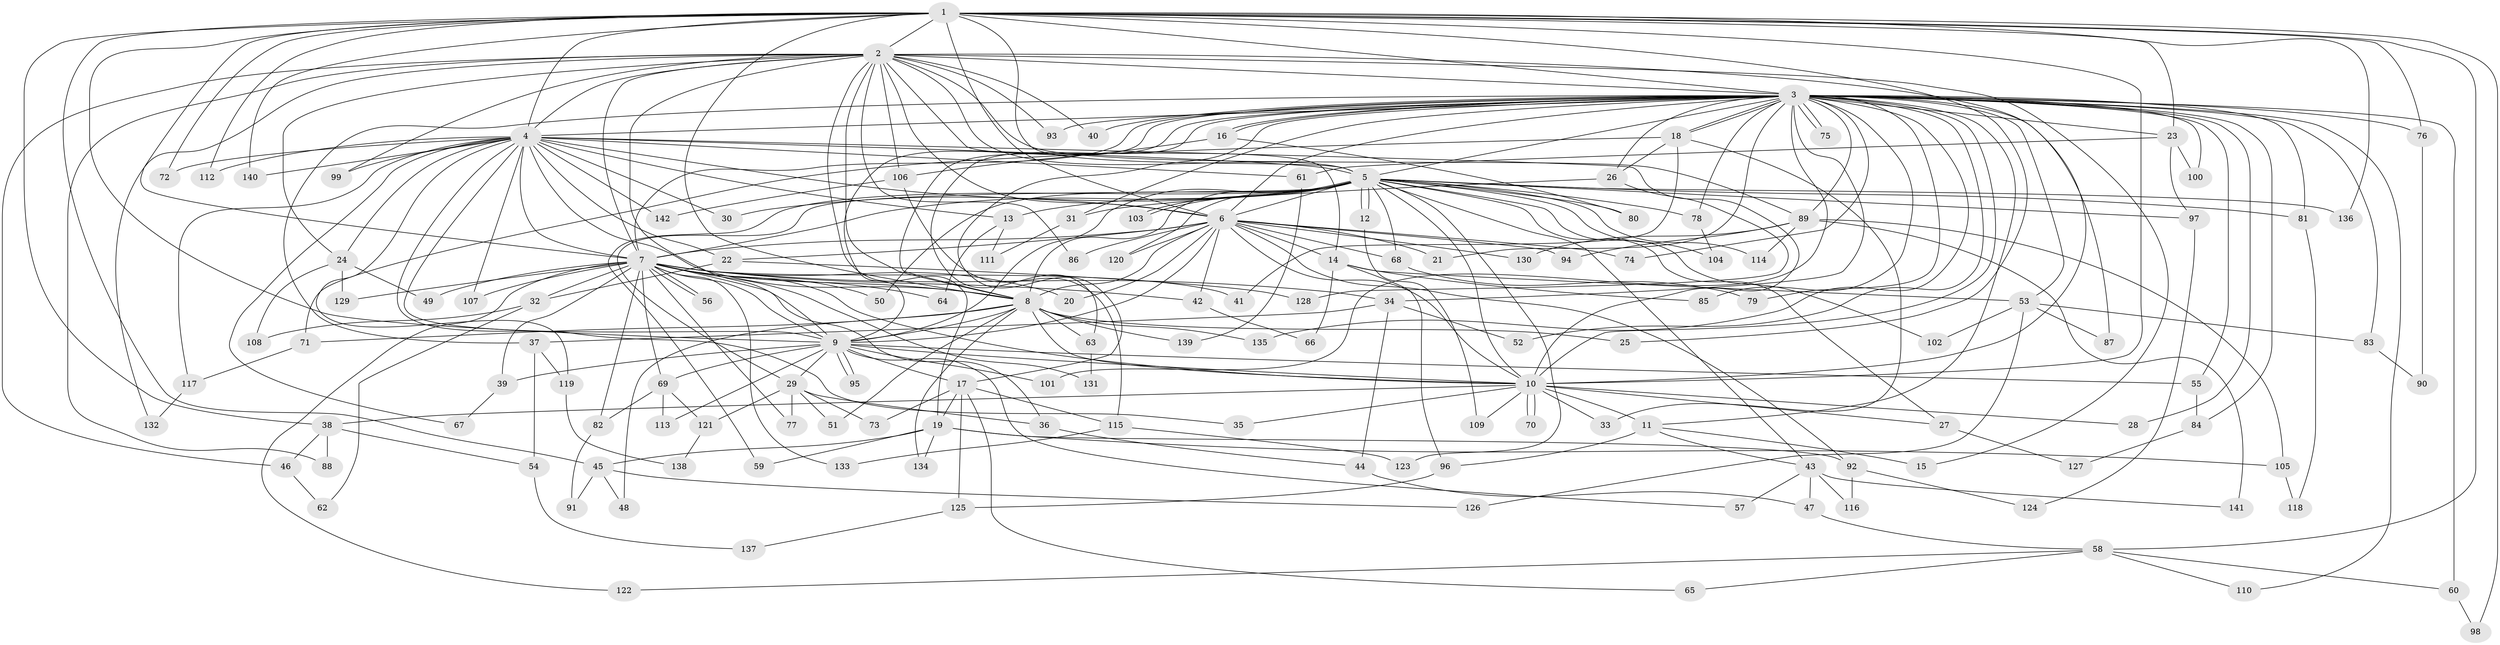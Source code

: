 // Generated by graph-tools (version 1.1) at 2025/35/03/09/25 02:35:08]
// undirected, 142 vertices, 309 edges
graph export_dot {
graph [start="1"]
  node [color=gray90,style=filled];
  1;
  2;
  3;
  4;
  5;
  6;
  7;
  8;
  9;
  10;
  11;
  12;
  13;
  14;
  15;
  16;
  17;
  18;
  19;
  20;
  21;
  22;
  23;
  24;
  25;
  26;
  27;
  28;
  29;
  30;
  31;
  32;
  33;
  34;
  35;
  36;
  37;
  38;
  39;
  40;
  41;
  42;
  43;
  44;
  45;
  46;
  47;
  48;
  49;
  50;
  51;
  52;
  53;
  54;
  55;
  56;
  57;
  58;
  59;
  60;
  61;
  62;
  63;
  64;
  65;
  66;
  67;
  68;
  69;
  70;
  71;
  72;
  73;
  74;
  75;
  76;
  77;
  78;
  79;
  80;
  81;
  82;
  83;
  84;
  85;
  86;
  87;
  88;
  89;
  90;
  91;
  92;
  93;
  94;
  95;
  96;
  97;
  98;
  99;
  100;
  101;
  102;
  103;
  104;
  105;
  106;
  107;
  108;
  109;
  110;
  111;
  112;
  113;
  114;
  115;
  116;
  117;
  118;
  119;
  120;
  121;
  122;
  123;
  124;
  125;
  126;
  127;
  128;
  129;
  130;
  131;
  132;
  133;
  134;
  135;
  136;
  137;
  138;
  139;
  140;
  141;
  142;
  1 -- 2;
  1 -- 3;
  1 -- 4;
  1 -- 5;
  1 -- 6;
  1 -- 7;
  1 -- 8;
  1 -- 9;
  1 -- 10;
  1 -- 23;
  1 -- 25;
  1 -- 38;
  1 -- 45;
  1 -- 58;
  1 -- 72;
  1 -- 76;
  1 -- 98;
  1 -- 112;
  1 -- 136;
  1 -- 140;
  2 -- 3;
  2 -- 4;
  2 -- 5;
  2 -- 6;
  2 -- 7;
  2 -- 8;
  2 -- 9;
  2 -- 10;
  2 -- 14;
  2 -- 15;
  2 -- 19;
  2 -- 24;
  2 -- 40;
  2 -- 46;
  2 -- 86;
  2 -- 88;
  2 -- 89;
  2 -- 93;
  2 -- 99;
  2 -- 106;
  2 -- 132;
  3 -- 4;
  3 -- 5;
  3 -- 6;
  3 -- 7;
  3 -- 8;
  3 -- 9;
  3 -- 10;
  3 -- 11;
  3 -- 16;
  3 -- 16;
  3 -- 17;
  3 -- 18;
  3 -- 18;
  3 -- 21;
  3 -- 23;
  3 -- 26;
  3 -- 28;
  3 -- 31;
  3 -- 34;
  3 -- 37;
  3 -- 40;
  3 -- 52;
  3 -- 53;
  3 -- 55;
  3 -- 60;
  3 -- 63;
  3 -- 74;
  3 -- 75;
  3 -- 75;
  3 -- 76;
  3 -- 78;
  3 -- 79;
  3 -- 81;
  3 -- 83;
  3 -- 84;
  3 -- 85;
  3 -- 87;
  3 -- 89;
  3 -- 93;
  3 -- 100;
  3 -- 101;
  3 -- 110;
  3 -- 135;
  4 -- 5;
  4 -- 6;
  4 -- 7;
  4 -- 8;
  4 -- 9;
  4 -- 10;
  4 -- 13;
  4 -- 22;
  4 -- 24;
  4 -- 30;
  4 -- 35;
  4 -- 61;
  4 -- 67;
  4 -- 72;
  4 -- 99;
  4 -- 107;
  4 -- 112;
  4 -- 117;
  4 -- 119;
  4 -- 140;
  4 -- 142;
  5 -- 6;
  5 -- 7;
  5 -- 8;
  5 -- 9;
  5 -- 10;
  5 -- 12;
  5 -- 12;
  5 -- 13;
  5 -- 27;
  5 -- 29;
  5 -- 30;
  5 -- 43;
  5 -- 50;
  5 -- 59;
  5 -- 68;
  5 -- 78;
  5 -- 80;
  5 -- 81;
  5 -- 97;
  5 -- 102;
  5 -- 103;
  5 -- 103;
  5 -- 104;
  5 -- 114;
  5 -- 120;
  5 -- 123;
  5 -- 136;
  6 -- 7;
  6 -- 8;
  6 -- 9;
  6 -- 10;
  6 -- 14;
  6 -- 20;
  6 -- 21;
  6 -- 22;
  6 -- 42;
  6 -- 68;
  6 -- 74;
  6 -- 86;
  6 -- 92;
  6 -- 94;
  6 -- 120;
  6 -- 130;
  7 -- 8;
  7 -- 9;
  7 -- 10;
  7 -- 20;
  7 -- 32;
  7 -- 34;
  7 -- 36;
  7 -- 39;
  7 -- 41;
  7 -- 42;
  7 -- 49;
  7 -- 50;
  7 -- 56;
  7 -- 56;
  7 -- 64;
  7 -- 69;
  7 -- 77;
  7 -- 82;
  7 -- 107;
  7 -- 122;
  7 -- 129;
  7 -- 131;
  7 -- 133;
  8 -- 9;
  8 -- 10;
  8 -- 25;
  8 -- 48;
  8 -- 51;
  8 -- 63;
  8 -- 71;
  8 -- 134;
  8 -- 135;
  8 -- 139;
  9 -- 10;
  9 -- 17;
  9 -- 29;
  9 -- 39;
  9 -- 55;
  9 -- 57;
  9 -- 69;
  9 -- 95;
  9 -- 95;
  9 -- 101;
  9 -- 113;
  10 -- 11;
  10 -- 27;
  10 -- 28;
  10 -- 33;
  10 -- 35;
  10 -- 38;
  10 -- 70;
  10 -- 70;
  10 -- 109;
  11 -- 15;
  11 -- 43;
  11 -- 96;
  12 -- 109;
  13 -- 64;
  13 -- 111;
  14 -- 53;
  14 -- 66;
  14 -- 85;
  14 -- 96;
  16 -- 80;
  16 -- 106;
  17 -- 19;
  17 -- 65;
  17 -- 73;
  17 -- 115;
  17 -- 125;
  18 -- 26;
  18 -- 33;
  18 -- 41;
  18 -- 71;
  19 -- 45;
  19 -- 59;
  19 -- 92;
  19 -- 105;
  19 -- 134;
  22 -- 32;
  22 -- 128;
  23 -- 61;
  23 -- 97;
  23 -- 100;
  24 -- 49;
  24 -- 108;
  24 -- 129;
  26 -- 31;
  26 -- 128;
  27 -- 127;
  29 -- 36;
  29 -- 51;
  29 -- 73;
  29 -- 77;
  29 -- 121;
  31 -- 111;
  32 -- 62;
  32 -- 108;
  34 -- 37;
  34 -- 44;
  34 -- 52;
  36 -- 44;
  37 -- 54;
  37 -- 119;
  38 -- 46;
  38 -- 54;
  38 -- 88;
  39 -- 67;
  42 -- 66;
  43 -- 47;
  43 -- 57;
  43 -- 116;
  43 -- 141;
  44 -- 47;
  45 -- 48;
  45 -- 91;
  45 -- 126;
  46 -- 62;
  47 -- 58;
  53 -- 83;
  53 -- 87;
  53 -- 102;
  53 -- 126;
  54 -- 137;
  55 -- 84;
  58 -- 60;
  58 -- 65;
  58 -- 110;
  58 -- 122;
  60 -- 98;
  61 -- 139;
  63 -- 131;
  68 -- 79;
  69 -- 82;
  69 -- 113;
  69 -- 121;
  71 -- 117;
  76 -- 90;
  78 -- 104;
  81 -- 118;
  82 -- 91;
  83 -- 90;
  84 -- 127;
  89 -- 94;
  89 -- 105;
  89 -- 114;
  89 -- 130;
  89 -- 141;
  92 -- 116;
  92 -- 124;
  96 -- 125;
  97 -- 124;
  105 -- 118;
  106 -- 115;
  106 -- 142;
  115 -- 123;
  115 -- 133;
  117 -- 132;
  119 -- 138;
  121 -- 138;
  125 -- 137;
}
